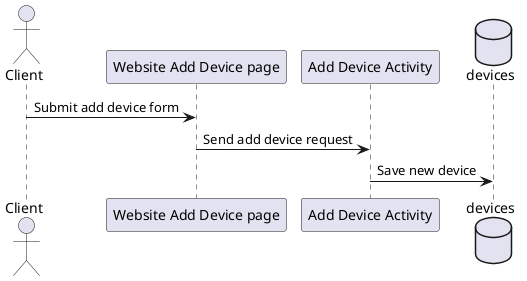 @startuml

actor Client
participant "Website Add Device page"
participant "Add Device Activity"
database devices

Client -> "Website Add Device page": Submit add device form
"Website Add Device page" -> "Add Device Activity": Send add device request
"Add Device Activity" -> devices: Save new device

@enduml